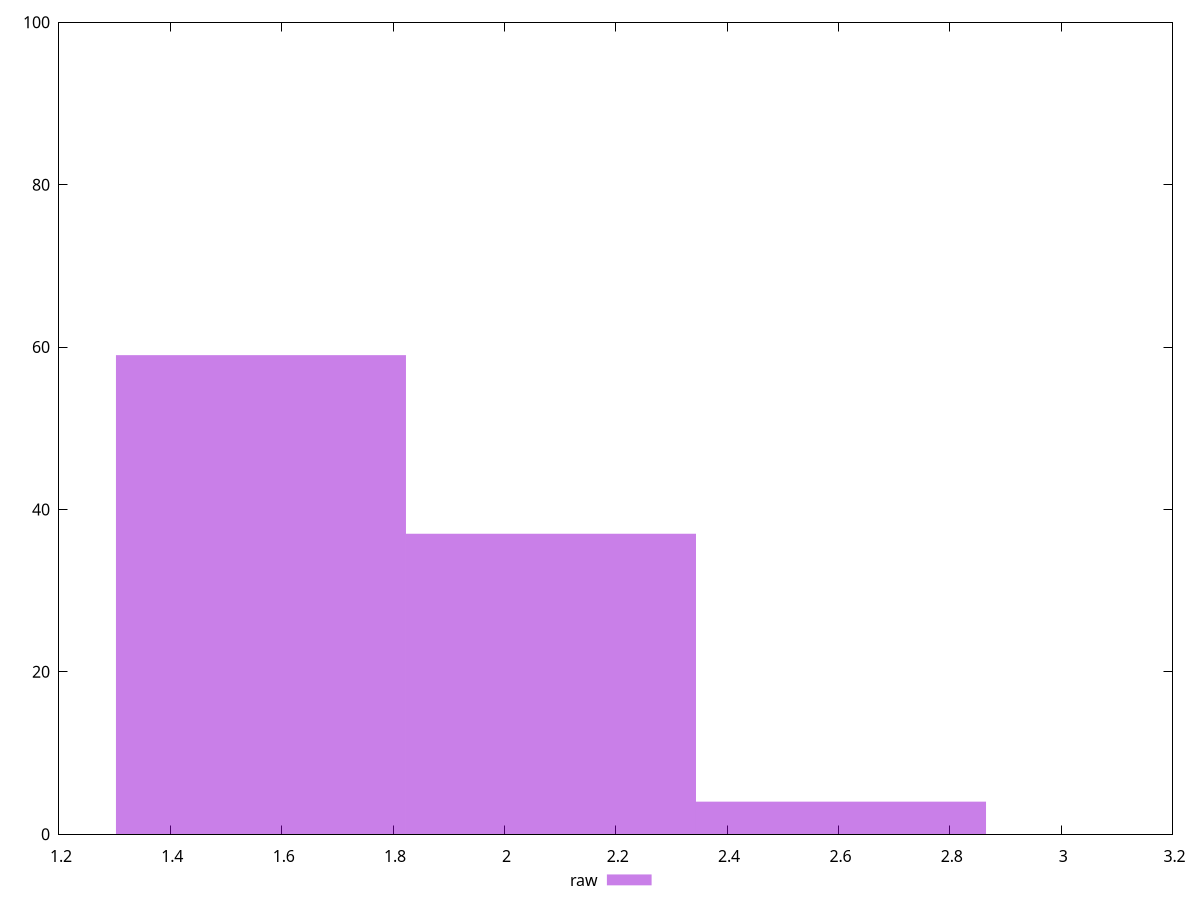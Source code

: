 reset
set terminal svg size 640, 490 enhanced background rgb 'white'
set output "reprap/server-response-time/samples/pages+cached+noexternal+nosvg/raw/histogram.svg"

$raw <<EOF
2.083677408138079 37
1.5627580561035592 59
2.604596760172599 4
EOF

set key outside below
set boxwidth 0.5209193520345198
set yrange [0:100]
set style fill transparent solid 0.5 noborder

plot \
  $raw title "raw" with boxes, \


reset
